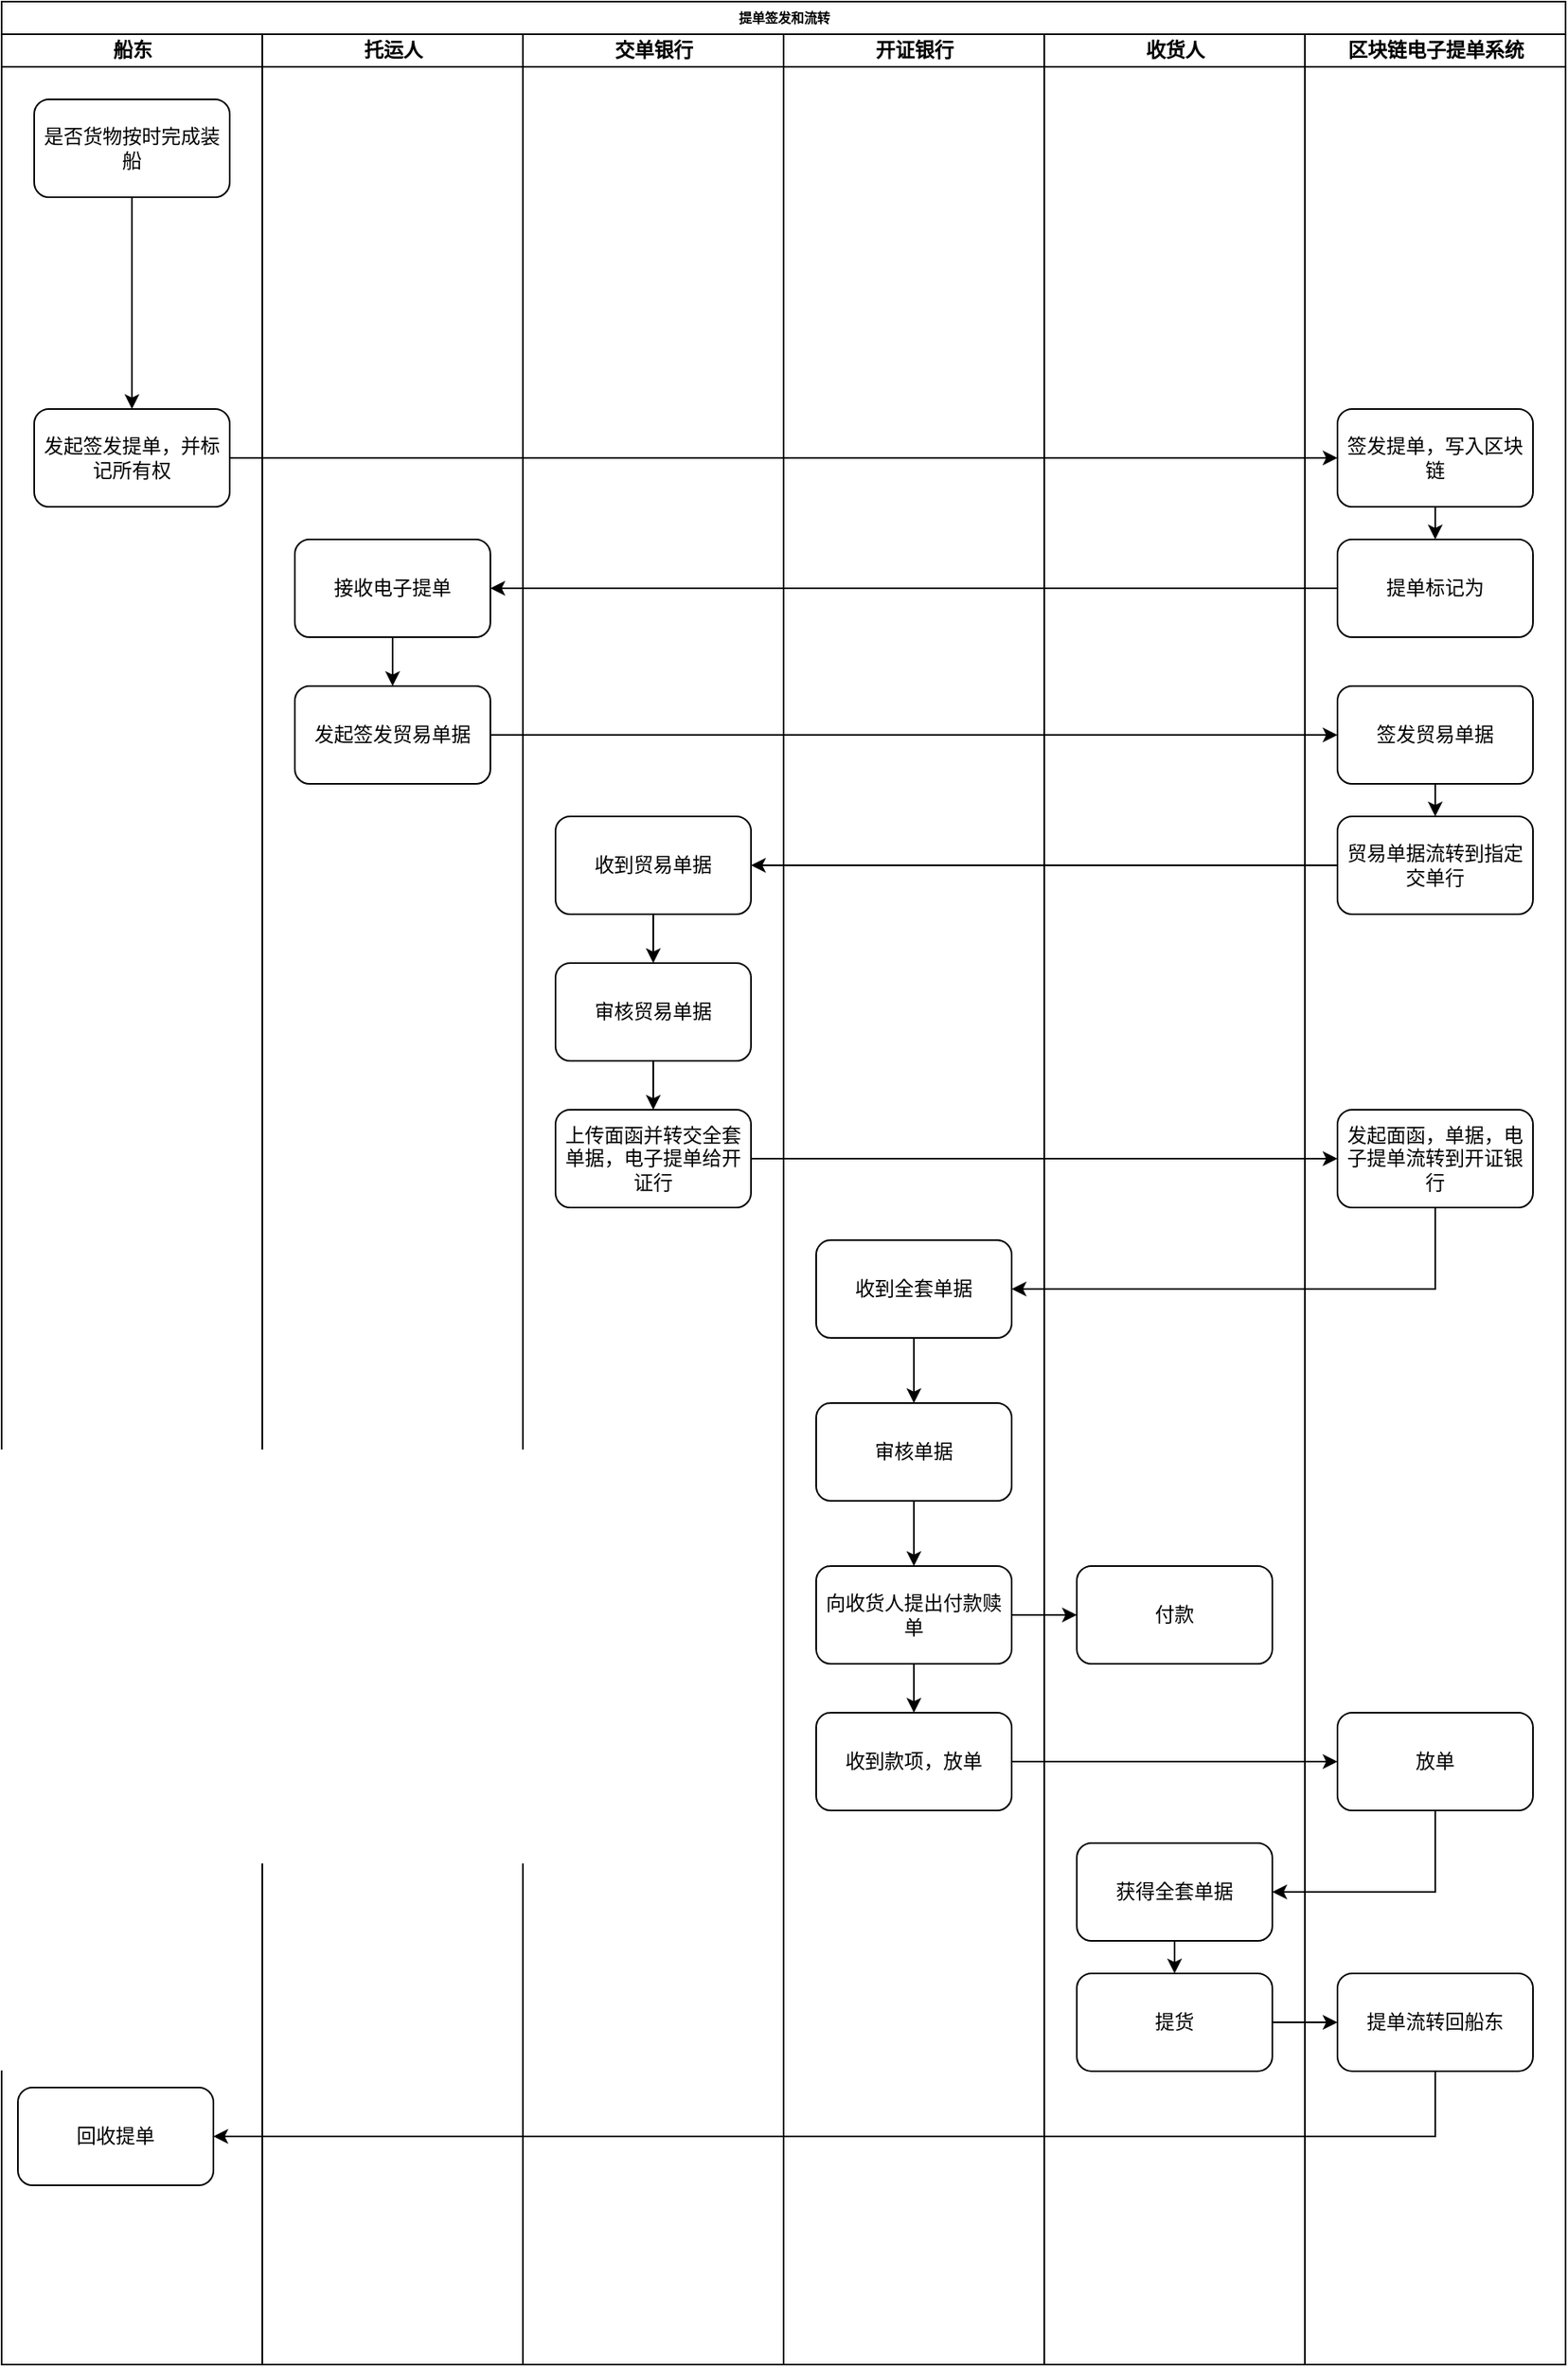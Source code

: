 <mxfile version="21.7.5" type="github">
  <diagram name="Page-1" id="74e2e168-ea6b-b213-b513-2b3c1d86103e">
    <mxGraphModel dx="1674" dy="756" grid="1" gridSize="10" guides="1" tooltips="1" connect="1" arrows="1" fold="1" page="1" pageScale="1" pageWidth="1100" pageHeight="850" background="none" math="0" shadow="0">
      <root>
        <mxCell id="0" />
        <mxCell id="1" parent="0" />
        <mxCell id="77e6c97f196da883-1" value="提单签发和流转" style="swimlane;html=1;childLayout=stackLayout;startSize=20;rounded=0;shadow=0;labelBackgroundColor=none;strokeWidth=1;fontFamily=Verdana;fontSize=8;align=center;" parent="1" vertex="1">
          <mxGeometry x="70" y="40" width="960" height="1450" as="geometry" />
        </mxCell>
        <mxCell id="77e6c97f196da883-2" value="船东" style="swimlane;html=1;startSize=20;" parent="77e6c97f196da883-1" vertex="1">
          <mxGeometry y="20" width="160" height="1430" as="geometry" />
        </mxCell>
        <mxCell id="e8hGfYv2KuV4wwroEPrG-131" value="是否货物按时完成装船" style="rounded=1;whiteSpace=wrap;html=1;" vertex="1" parent="77e6c97f196da883-2">
          <mxGeometry x="20" y="40" width="120" height="60" as="geometry" />
        </mxCell>
        <mxCell id="77e6c97f196da883-3" value="托运人" style="swimlane;html=1;startSize=20;" parent="77e6c97f196da883-1" vertex="1">
          <mxGeometry x="160" y="20" width="160" height="1430" as="geometry" />
        </mxCell>
        <mxCell id="77e6c97f196da883-4" value="交单银行" style="swimlane;html=1;startSize=20;" parent="77e6c97f196da883-1" vertex="1">
          <mxGeometry x="320" y="20" width="160" height="1430" as="geometry" />
        </mxCell>
        <mxCell id="77e6c97f196da883-5" value="开证银行" style="swimlane;html=1;startSize=20;" parent="77e6c97f196da883-1" vertex="1">
          <mxGeometry x="480" y="20" width="160" height="1430" as="geometry" />
        </mxCell>
        <mxCell id="77e6c97f196da883-6" value="收货人" style="swimlane;html=1;startSize=20;" parent="77e6c97f196da883-1" vertex="1">
          <mxGeometry x="640" y="20" width="160" height="1430" as="geometry" />
        </mxCell>
        <mxCell id="77e6c97f196da883-7" value="区块链电子提单系统" style="swimlane;html=1;startSize=20;" parent="77e6c97f196da883-1" vertex="1">
          <mxGeometry x="800" y="20" width="160" height="1430" as="geometry" />
        </mxCell>
        <mxCell id="e8hGfYv2KuV4wwroEPrG-48" value="发起签发提单，并标记所有权" style="rounded=1;whiteSpace=wrap;html=1;" vertex="1" parent="77e6c97f196da883-7">
          <mxGeometry x="-780" y="230" width="120" height="60" as="geometry" />
        </mxCell>
        <mxCell id="e8hGfYv2KuV4wwroEPrG-49" value="回收提单" style="rounded=1;whiteSpace=wrap;html=1;" vertex="1" parent="77e6c97f196da883-7">
          <mxGeometry x="-790" y="1260" width="120" height="60" as="geometry" />
        </mxCell>
        <mxCell id="e8hGfYv2KuV4wwroEPrG-51" value="接收电子提单" style="rounded=1;whiteSpace=wrap;html=1;" vertex="1" parent="77e6c97f196da883-7">
          <mxGeometry x="-620" y="310" width="120" height="60" as="geometry" />
        </mxCell>
        <mxCell id="e8hGfYv2KuV4wwroEPrG-52" value="发起签发贸易单据" style="rounded=1;whiteSpace=wrap;html=1;" vertex="1" parent="77e6c97f196da883-7">
          <mxGeometry x="-620" y="400" width="120" height="60" as="geometry" />
        </mxCell>
        <mxCell id="e8hGfYv2KuV4wwroEPrG-50" style="edgeStyle=orthogonalEdgeStyle;rounded=0;orthogonalLoop=1;jettySize=auto;html=1;exitX=0.5;exitY=1;exitDx=0;exitDy=0;entryX=0.5;entryY=0;entryDx=0;entryDy=0;" edge="1" parent="77e6c97f196da883-7" source="e8hGfYv2KuV4wwroEPrG-51" target="e8hGfYv2KuV4wwroEPrG-52">
          <mxGeometry relative="1" as="geometry" />
        </mxCell>
        <mxCell id="e8hGfYv2KuV4wwroEPrG-54" value="收到贸易单据" style="rounded=1;whiteSpace=wrap;html=1;" vertex="1" parent="77e6c97f196da883-7">
          <mxGeometry x="-460" y="480" width="120" height="60" as="geometry" />
        </mxCell>
        <mxCell id="e8hGfYv2KuV4wwroEPrG-56" value="审核贸易单据" style="rounded=1;whiteSpace=wrap;html=1;" vertex="1" parent="77e6c97f196da883-7">
          <mxGeometry x="-460" y="570" width="120" height="60" as="geometry" />
        </mxCell>
        <mxCell id="e8hGfYv2KuV4wwroEPrG-53" style="edgeStyle=orthogonalEdgeStyle;rounded=0;orthogonalLoop=1;jettySize=auto;html=1;exitX=0.5;exitY=1;exitDx=0;exitDy=0;entryX=0.5;entryY=0;entryDx=0;entryDy=0;" edge="1" parent="77e6c97f196da883-7" source="e8hGfYv2KuV4wwroEPrG-54" target="e8hGfYv2KuV4wwroEPrG-56">
          <mxGeometry relative="1" as="geometry" />
        </mxCell>
        <mxCell id="e8hGfYv2KuV4wwroEPrG-57" value="上传面函并转交全套单据，电子提单给开证行" style="rounded=1;whiteSpace=wrap;html=1;" vertex="1" parent="77e6c97f196da883-7">
          <mxGeometry x="-460" y="660" width="120" height="60" as="geometry" />
        </mxCell>
        <mxCell id="e8hGfYv2KuV4wwroEPrG-55" style="edgeStyle=orthogonalEdgeStyle;rounded=0;orthogonalLoop=1;jettySize=auto;html=1;exitX=0.5;exitY=1;exitDx=0;exitDy=0;" edge="1" parent="77e6c97f196da883-7" source="e8hGfYv2KuV4wwroEPrG-56" target="e8hGfYv2KuV4wwroEPrG-57">
          <mxGeometry relative="1" as="geometry" />
        </mxCell>
        <mxCell id="e8hGfYv2KuV4wwroEPrG-59" value="收到全套单据" style="rounded=1;whiteSpace=wrap;html=1;" vertex="1" parent="77e6c97f196da883-7">
          <mxGeometry x="-300" y="740" width="120" height="60" as="geometry" />
        </mxCell>
        <mxCell id="e8hGfYv2KuV4wwroEPrG-61" value="审核单据" style="rounded=1;whiteSpace=wrap;html=1;" vertex="1" parent="77e6c97f196da883-7">
          <mxGeometry x="-300" y="840" width="120" height="60" as="geometry" />
        </mxCell>
        <mxCell id="e8hGfYv2KuV4wwroEPrG-58" style="edgeStyle=orthogonalEdgeStyle;rounded=0;orthogonalLoop=1;jettySize=auto;html=1;exitX=0.5;exitY=1;exitDx=0;exitDy=0;entryX=0.5;entryY=0;entryDx=0;entryDy=0;" edge="1" parent="77e6c97f196da883-7" source="e8hGfYv2KuV4wwroEPrG-59" target="e8hGfYv2KuV4wwroEPrG-61">
          <mxGeometry relative="1" as="geometry" />
        </mxCell>
        <mxCell id="e8hGfYv2KuV4wwroEPrG-63" value="向收货人提出付款赎单" style="rounded=1;whiteSpace=wrap;html=1;" vertex="1" parent="77e6c97f196da883-7">
          <mxGeometry x="-300" y="940" width="120" height="60" as="geometry" />
        </mxCell>
        <mxCell id="e8hGfYv2KuV4wwroEPrG-60" style="edgeStyle=orthogonalEdgeStyle;rounded=0;orthogonalLoop=1;jettySize=auto;html=1;exitX=0.5;exitY=1;exitDx=0;exitDy=0;entryX=0.5;entryY=0;entryDx=0;entryDy=0;" edge="1" parent="77e6c97f196da883-7" source="e8hGfYv2KuV4wwroEPrG-61" target="e8hGfYv2KuV4wwroEPrG-63">
          <mxGeometry relative="1" as="geometry" />
        </mxCell>
        <mxCell id="e8hGfYv2KuV4wwroEPrG-64" value="收到款项，放单" style="rounded=1;whiteSpace=wrap;html=1;" vertex="1" parent="77e6c97f196da883-7">
          <mxGeometry x="-300" y="1030" width="120" height="60" as="geometry" />
        </mxCell>
        <mxCell id="e8hGfYv2KuV4wwroEPrG-62" style="edgeStyle=orthogonalEdgeStyle;rounded=0;orthogonalLoop=1;jettySize=auto;html=1;exitX=0.5;exitY=1;exitDx=0;exitDy=0;entryX=0.5;entryY=0;entryDx=0;entryDy=0;" edge="1" parent="77e6c97f196da883-7" source="e8hGfYv2KuV4wwroEPrG-63" target="e8hGfYv2KuV4wwroEPrG-64">
          <mxGeometry relative="1" as="geometry" />
        </mxCell>
        <mxCell id="e8hGfYv2KuV4wwroEPrG-65" value="付款" style="rounded=1;whiteSpace=wrap;html=1;" vertex="1" parent="77e6c97f196da883-7">
          <mxGeometry x="-140" y="940" width="120" height="60" as="geometry" />
        </mxCell>
        <mxCell id="e8hGfYv2KuV4wwroEPrG-67" value="获得全套单据" style="rounded=1;whiteSpace=wrap;html=1;" vertex="1" parent="77e6c97f196da883-7">
          <mxGeometry x="-140" y="1110" width="120" height="60" as="geometry" />
        </mxCell>
        <mxCell id="e8hGfYv2KuV4wwroEPrG-68" value="提货" style="rounded=1;whiteSpace=wrap;html=1;" vertex="1" parent="77e6c97f196da883-7">
          <mxGeometry x="-140" y="1190" width="120" height="60" as="geometry" />
        </mxCell>
        <mxCell id="e8hGfYv2KuV4wwroEPrG-70" value="签发提单，写入区块链" style="rounded=1;whiteSpace=wrap;html=1;" vertex="1" parent="77e6c97f196da883-7">
          <mxGeometry x="20" y="230" width="120" height="60" as="geometry" />
        </mxCell>
        <mxCell id="e8hGfYv2KuV4wwroEPrG-66" style="edgeStyle=orthogonalEdgeStyle;rounded=0;orthogonalLoop=1;jettySize=auto;html=1;exitX=0.5;exitY=1;exitDx=0;exitDy=0;entryX=0.5;entryY=0;entryDx=0;entryDy=0;" edge="1" parent="77e6c97f196da883-7" source="e8hGfYv2KuV4wwroEPrG-67" target="e8hGfYv2KuV4wwroEPrG-68">
          <mxGeometry relative="1" as="geometry" />
        </mxCell>
        <mxCell id="e8hGfYv2KuV4wwroEPrG-71" value="提单标记为" style="rounded=1;whiteSpace=wrap;html=1;" vertex="1" parent="77e6c97f196da883-7">
          <mxGeometry x="20" y="310" width="120" height="60" as="geometry" />
        </mxCell>
        <mxCell id="e8hGfYv2KuV4wwroEPrG-73" value="签发贸易单据" style="rounded=1;whiteSpace=wrap;html=1;" vertex="1" parent="77e6c97f196da883-7">
          <mxGeometry x="20" y="400" width="120" height="60" as="geometry" />
        </mxCell>
        <mxCell id="e8hGfYv2KuV4wwroEPrG-74" value="贸易单据流转到指定交单行" style="rounded=1;whiteSpace=wrap;html=1;" vertex="1" parent="77e6c97f196da883-7">
          <mxGeometry x="20" y="480" width="120" height="60" as="geometry" />
        </mxCell>
        <mxCell id="e8hGfYv2KuV4wwroEPrG-75" value="发起面函，单据，电子提单流转到开证银行" style="rounded=1;whiteSpace=wrap;html=1;" vertex="1" parent="77e6c97f196da883-7">
          <mxGeometry x="20" y="660" width="120" height="60" as="geometry" />
        </mxCell>
        <mxCell id="e8hGfYv2KuV4wwroEPrG-76" value="放单" style="rounded=1;whiteSpace=wrap;html=1;" vertex="1" parent="77e6c97f196da883-7">
          <mxGeometry x="20" y="1030" width="120" height="60" as="geometry" />
        </mxCell>
        <mxCell id="e8hGfYv2KuV4wwroEPrG-77" value="提单流转回船东" style="rounded=1;whiteSpace=wrap;html=1;" vertex="1" parent="77e6c97f196da883-7">
          <mxGeometry x="20" y="1190" width="120" height="60" as="geometry" />
        </mxCell>
        <mxCell id="e8hGfYv2KuV4wwroEPrG-78" style="edgeStyle=orthogonalEdgeStyle;rounded=0;orthogonalLoop=1;jettySize=auto;html=1;exitX=1;exitY=0.5;exitDx=0;exitDy=0;entryX=0;entryY=0.5;entryDx=0;entryDy=0;" edge="1" parent="77e6c97f196da883-7" source="e8hGfYv2KuV4wwroEPrG-48" target="e8hGfYv2KuV4wwroEPrG-70">
          <mxGeometry relative="1" as="geometry" />
        </mxCell>
        <mxCell id="e8hGfYv2KuV4wwroEPrG-69" style="edgeStyle=orthogonalEdgeStyle;rounded=0;orthogonalLoop=1;jettySize=auto;html=1;exitX=0.5;exitY=1;exitDx=0;exitDy=0;entryX=0.5;entryY=0;entryDx=0;entryDy=0;" edge="1" parent="77e6c97f196da883-7" source="e8hGfYv2KuV4wwroEPrG-70" target="e8hGfYv2KuV4wwroEPrG-71">
          <mxGeometry relative="1" as="geometry" />
        </mxCell>
        <mxCell id="e8hGfYv2KuV4wwroEPrG-79" style="edgeStyle=orthogonalEdgeStyle;rounded=0;orthogonalLoop=1;jettySize=auto;html=1;exitX=0;exitY=0.5;exitDx=0;exitDy=0;entryX=1;entryY=0.5;entryDx=0;entryDy=0;" edge="1" parent="77e6c97f196da883-7" source="e8hGfYv2KuV4wwroEPrG-71" target="e8hGfYv2KuV4wwroEPrG-51">
          <mxGeometry relative="1" as="geometry" />
        </mxCell>
        <mxCell id="e8hGfYv2KuV4wwroEPrG-80" style="edgeStyle=orthogonalEdgeStyle;rounded=0;orthogonalLoop=1;jettySize=auto;html=1;exitX=1;exitY=0.5;exitDx=0;exitDy=0;entryX=0;entryY=0.5;entryDx=0;entryDy=0;" edge="1" parent="77e6c97f196da883-7" source="e8hGfYv2KuV4wwroEPrG-52" target="e8hGfYv2KuV4wwroEPrG-73">
          <mxGeometry relative="1" as="geometry" />
        </mxCell>
        <mxCell id="e8hGfYv2KuV4wwroEPrG-81" style="edgeStyle=orthogonalEdgeStyle;rounded=0;orthogonalLoop=1;jettySize=auto;html=1;exitX=0;exitY=0.5;exitDx=0;exitDy=0;entryX=1;entryY=0.5;entryDx=0;entryDy=0;" edge="1" parent="77e6c97f196da883-7" source="e8hGfYv2KuV4wwroEPrG-74" target="e8hGfYv2KuV4wwroEPrG-54">
          <mxGeometry relative="1" as="geometry" />
        </mxCell>
        <mxCell id="e8hGfYv2KuV4wwroEPrG-82" style="edgeStyle=orthogonalEdgeStyle;rounded=0;orthogonalLoop=1;jettySize=auto;html=1;exitX=1;exitY=0.5;exitDx=0;exitDy=0;" edge="1" parent="77e6c97f196da883-7" source="e8hGfYv2KuV4wwroEPrG-57" target="e8hGfYv2KuV4wwroEPrG-75">
          <mxGeometry relative="1" as="geometry" />
        </mxCell>
        <mxCell id="e8hGfYv2KuV4wwroEPrG-83" style="edgeStyle=orthogonalEdgeStyle;rounded=0;orthogonalLoop=1;jettySize=auto;html=1;exitX=0.5;exitY=1;exitDx=0;exitDy=0;entryX=1;entryY=0.5;entryDx=0;entryDy=0;" edge="1" parent="77e6c97f196da883-7" source="e8hGfYv2KuV4wwroEPrG-75" target="e8hGfYv2KuV4wwroEPrG-59">
          <mxGeometry relative="1" as="geometry" />
        </mxCell>
        <mxCell id="e8hGfYv2KuV4wwroEPrG-72" style="edgeStyle=orthogonalEdgeStyle;rounded=0;orthogonalLoop=1;jettySize=auto;html=1;exitX=0.5;exitY=1;exitDx=0;exitDy=0;entryX=0.5;entryY=0;entryDx=0;entryDy=0;" edge="1" parent="77e6c97f196da883-7" source="e8hGfYv2KuV4wwroEPrG-73" target="e8hGfYv2KuV4wwroEPrG-74">
          <mxGeometry relative="1" as="geometry" />
        </mxCell>
        <mxCell id="e8hGfYv2KuV4wwroEPrG-84" style="edgeStyle=orthogonalEdgeStyle;rounded=0;orthogonalLoop=1;jettySize=auto;html=1;exitX=1;exitY=0.5;exitDx=0;exitDy=0;entryX=0;entryY=0.5;entryDx=0;entryDy=0;" edge="1" parent="77e6c97f196da883-7" source="e8hGfYv2KuV4wwroEPrG-63" target="e8hGfYv2KuV4wwroEPrG-65">
          <mxGeometry relative="1" as="geometry" />
        </mxCell>
        <mxCell id="e8hGfYv2KuV4wwroEPrG-85" style="edgeStyle=orthogonalEdgeStyle;rounded=0;orthogonalLoop=1;jettySize=auto;html=1;exitX=1;exitY=0.5;exitDx=0;exitDy=0;entryX=0;entryY=0.5;entryDx=0;entryDy=0;" edge="1" parent="77e6c97f196da883-7" source="e8hGfYv2KuV4wwroEPrG-64" target="e8hGfYv2KuV4wwroEPrG-76">
          <mxGeometry relative="1" as="geometry" />
        </mxCell>
        <mxCell id="e8hGfYv2KuV4wwroEPrG-86" style="edgeStyle=orthogonalEdgeStyle;rounded=0;orthogonalLoop=1;jettySize=auto;html=1;exitX=0.5;exitY=1;exitDx=0;exitDy=0;entryX=1;entryY=0.5;entryDx=0;entryDy=0;" edge="1" parent="77e6c97f196da883-7" source="e8hGfYv2KuV4wwroEPrG-76" target="e8hGfYv2KuV4wwroEPrG-67">
          <mxGeometry relative="1" as="geometry" />
        </mxCell>
        <mxCell id="e8hGfYv2KuV4wwroEPrG-87" style="edgeStyle=orthogonalEdgeStyle;rounded=0;orthogonalLoop=1;jettySize=auto;html=1;exitX=1;exitY=0.5;exitDx=0;exitDy=0;entryX=0;entryY=0.5;entryDx=0;entryDy=0;" edge="1" parent="77e6c97f196da883-7" source="e8hGfYv2KuV4wwroEPrG-68" target="e8hGfYv2KuV4wwroEPrG-77">
          <mxGeometry relative="1" as="geometry" />
        </mxCell>
        <mxCell id="e8hGfYv2KuV4wwroEPrG-88" style="edgeStyle=orthogonalEdgeStyle;rounded=0;orthogonalLoop=1;jettySize=auto;html=1;exitX=0.5;exitY=1;exitDx=0;exitDy=0;entryX=1;entryY=0.5;entryDx=0;entryDy=0;" edge="1" parent="77e6c97f196da883-7" source="e8hGfYv2KuV4wwroEPrG-77" target="e8hGfYv2KuV4wwroEPrG-49">
          <mxGeometry relative="1" as="geometry" />
        </mxCell>
        <mxCell id="e8hGfYv2KuV4wwroEPrG-132" style="edgeStyle=orthogonalEdgeStyle;rounded=0;orthogonalLoop=1;jettySize=auto;html=1;exitX=0.5;exitY=1;exitDx=0;exitDy=0;entryX=0.5;entryY=0;entryDx=0;entryDy=0;" edge="1" parent="77e6c97f196da883-1" source="e8hGfYv2KuV4wwroEPrG-131" target="e8hGfYv2KuV4wwroEPrG-48">
          <mxGeometry relative="1" as="geometry" />
        </mxCell>
      </root>
    </mxGraphModel>
  </diagram>
</mxfile>
